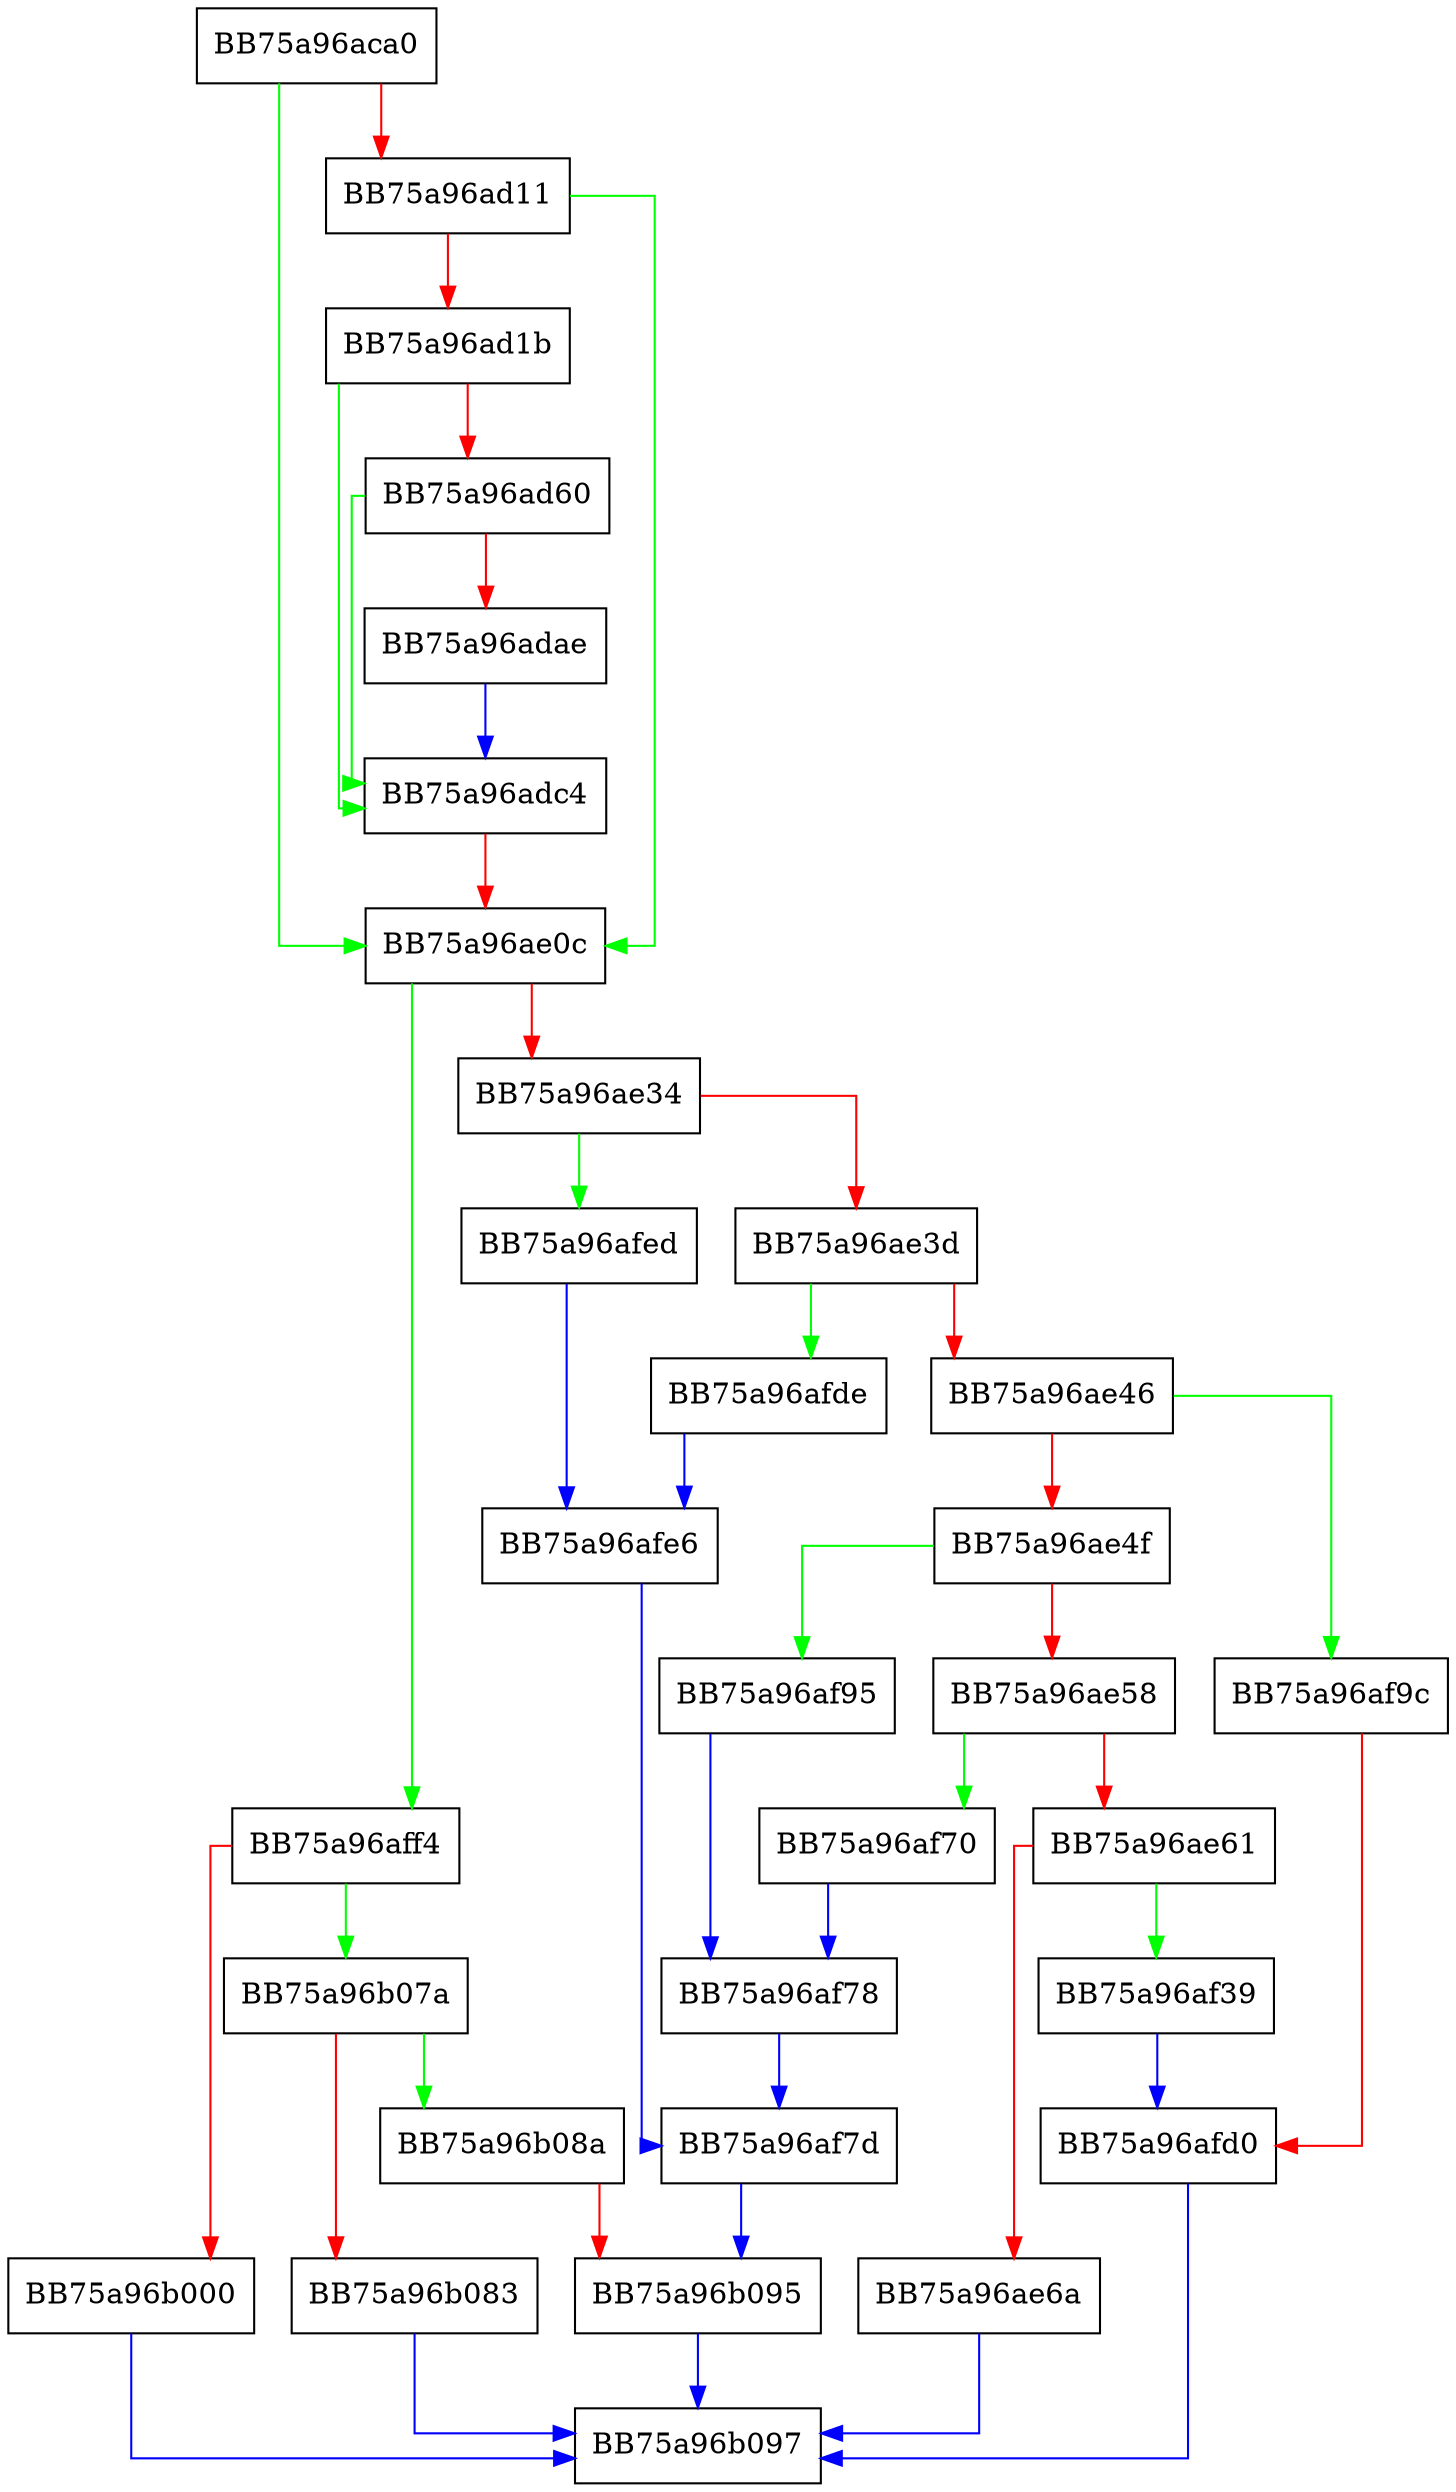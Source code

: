 digraph set_process_configuration {
  node [shape="box"];
  graph [splines=ortho];
  BB75a96aca0 -> BB75a96ae0c [color="green"];
  BB75a96aca0 -> BB75a96ad11 [color="red"];
  BB75a96ad11 -> BB75a96ae0c [color="green"];
  BB75a96ad11 -> BB75a96ad1b [color="red"];
  BB75a96ad1b -> BB75a96adc4 [color="green"];
  BB75a96ad1b -> BB75a96ad60 [color="red"];
  BB75a96ad60 -> BB75a96adc4 [color="green"];
  BB75a96ad60 -> BB75a96adae [color="red"];
  BB75a96adae -> BB75a96adc4 [color="blue"];
  BB75a96adc4 -> BB75a96ae0c [color="red"];
  BB75a96ae0c -> BB75a96aff4 [color="green"];
  BB75a96ae0c -> BB75a96ae34 [color="red"];
  BB75a96ae34 -> BB75a96afed [color="green"];
  BB75a96ae34 -> BB75a96ae3d [color="red"];
  BB75a96ae3d -> BB75a96afde [color="green"];
  BB75a96ae3d -> BB75a96ae46 [color="red"];
  BB75a96ae46 -> BB75a96af9c [color="green"];
  BB75a96ae46 -> BB75a96ae4f [color="red"];
  BB75a96ae4f -> BB75a96af95 [color="green"];
  BB75a96ae4f -> BB75a96ae58 [color="red"];
  BB75a96ae58 -> BB75a96af70 [color="green"];
  BB75a96ae58 -> BB75a96ae61 [color="red"];
  BB75a96ae61 -> BB75a96af39 [color="green"];
  BB75a96ae61 -> BB75a96ae6a [color="red"];
  BB75a96ae6a -> BB75a96b097 [color="blue"];
  BB75a96af39 -> BB75a96afd0 [color="blue"];
  BB75a96af70 -> BB75a96af78 [color="blue"];
  BB75a96af78 -> BB75a96af7d [color="blue"];
  BB75a96af7d -> BB75a96b095 [color="blue"];
  BB75a96af95 -> BB75a96af78 [color="blue"];
  BB75a96af9c -> BB75a96afd0 [color="red"];
  BB75a96afd0 -> BB75a96b097 [color="blue"];
  BB75a96afde -> BB75a96afe6 [color="blue"];
  BB75a96afe6 -> BB75a96af7d [color="blue"];
  BB75a96afed -> BB75a96afe6 [color="blue"];
  BB75a96aff4 -> BB75a96b07a [color="green"];
  BB75a96aff4 -> BB75a96b000 [color="red"];
  BB75a96b000 -> BB75a96b097 [color="blue"];
  BB75a96b07a -> BB75a96b08a [color="green"];
  BB75a96b07a -> BB75a96b083 [color="red"];
  BB75a96b083 -> BB75a96b097 [color="blue"];
  BB75a96b08a -> BB75a96b095 [color="red"];
  BB75a96b095 -> BB75a96b097 [color="blue"];
}